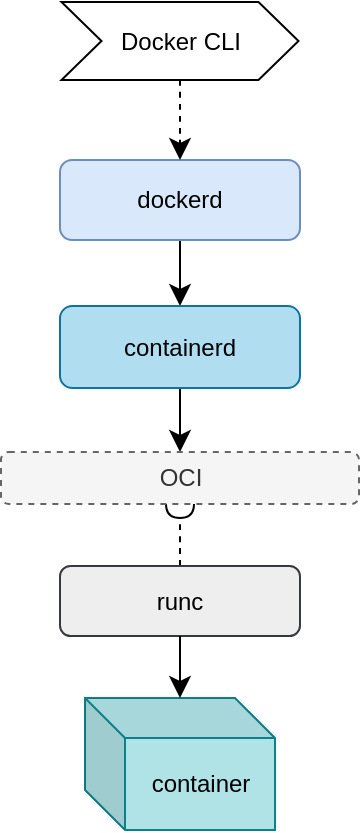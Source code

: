 <mxfile version="24.2.5" type="device">
  <diagram name="Page-1" id="1nIQndOr0USlizJHVGTK">
    <mxGraphModel dx="642" dy="538" grid="0" gridSize="10" guides="1" tooltips="1" connect="1" arrows="1" fold="1" page="0" pageScale="1" pageWidth="827" pageHeight="1169" math="0" shadow="0">
      <root>
        <mxCell id="0" />
        <mxCell id="1" parent="0" />
        <mxCell id="fRdf65A6xAK5P6ts9fCN-7" style="edgeStyle=none;curved=1;rounded=0;orthogonalLoop=1;jettySize=auto;html=1;entryX=0.5;entryY=0;entryDx=0;entryDy=0;fontSize=12;startSize=8;endSize=8;" edge="1" parent="1" source="fRdf65A6xAK5P6ts9fCN-1" target="fRdf65A6xAK5P6ts9fCN-3">
          <mxGeometry relative="1" as="geometry" />
        </mxCell>
        <mxCell id="fRdf65A6xAK5P6ts9fCN-1" value="dockerd" style="rounded=1;whiteSpace=wrap;html=1;fillColor=#dae8fc;strokeColor=#6c8ebf;" vertex="1" parent="1">
          <mxGeometry x="150" y="130" width="120" height="40" as="geometry" />
        </mxCell>
        <mxCell id="fRdf65A6xAK5P6ts9fCN-13" style="edgeStyle=none;curved=1;rounded=0;orthogonalLoop=1;jettySize=auto;html=1;entryX=0.5;entryY=0;entryDx=0;entryDy=0;fontSize=12;startSize=8;endSize=8;dashed=1;exitX=0.5;exitY=1;exitDx=0;exitDy=0;" edge="1" parent="1" source="fRdf65A6xAK5P6ts9fCN-14" target="fRdf65A6xAK5P6ts9fCN-1">
          <mxGeometry relative="1" as="geometry">
            <mxPoint x="210" y="94" as="sourcePoint" />
            <Array as="points" />
          </mxGeometry>
        </mxCell>
        <mxCell id="fRdf65A6xAK5P6ts9fCN-8" style="edgeStyle=none;curved=1;rounded=0;orthogonalLoop=1;jettySize=auto;html=1;entryX=0.5;entryY=0;entryDx=0;entryDy=0;fontSize=12;startSize=8;endSize=8;" edge="1" parent="1" source="fRdf65A6xAK5P6ts9fCN-3" target="fRdf65A6xAK5P6ts9fCN-5">
          <mxGeometry relative="1" as="geometry" />
        </mxCell>
        <mxCell id="fRdf65A6xAK5P6ts9fCN-3" value="containerd" style="rounded=1;whiteSpace=wrap;html=1;fillColor=#b1ddf0;strokeColor=#10739e;" vertex="1" parent="1">
          <mxGeometry x="150" y="203" width="120" height="41" as="geometry" />
        </mxCell>
        <mxCell id="fRdf65A6xAK5P6ts9fCN-9" style="edgeStyle=none;curved=1;rounded=0;orthogonalLoop=1;jettySize=auto;html=1;exitX=0.5;exitY=0;exitDx=0;exitDy=0;entryX=0.5;entryY=1;entryDx=0;entryDy=0;fontSize=12;startSize=8;endSize=5;dashed=1;endArrow=halfCircle;endFill=0;" edge="1" parent="1" source="fRdf65A6xAK5P6ts9fCN-4" target="fRdf65A6xAK5P6ts9fCN-5">
          <mxGeometry relative="1" as="geometry" />
        </mxCell>
        <mxCell id="fRdf65A6xAK5P6ts9fCN-4" value="runc" style="rounded=1;whiteSpace=wrap;html=1;fillColor=#eeeeee;strokeColor=#36393d;" vertex="1" parent="1">
          <mxGeometry x="150" y="333" width="120" height="35" as="geometry" />
        </mxCell>
        <mxCell id="fRdf65A6xAK5P6ts9fCN-5" value="OCI" style="rounded=1;whiteSpace=wrap;html=1;fillColor=#f5f5f5;strokeColor=#666666;dashed=1;fontColor=#333333;" vertex="1" parent="1">
          <mxGeometry x="120.5" y="276" width="179" height="26" as="geometry" />
        </mxCell>
        <mxCell id="fRdf65A6xAK5P6ts9fCN-6" value="container" style="shape=cube;whiteSpace=wrap;html=1;boundedLbl=1;backgroundOutline=1;darkOpacity=0.05;darkOpacity2=0.1;fillColor=#b0e3e6;strokeColor=#0e8088;" vertex="1" parent="1">
          <mxGeometry x="162.5" y="399" width="95" height="66" as="geometry" />
        </mxCell>
        <mxCell id="fRdf65A6xAK5P6ts9fCN-10" style="edgeStyle=none;curved=1;rounded=0;orthogonalLoop=1;jettySize=auto;html=1;exitX=0.5;exitY=1;exitDx=0;exitDy=0;entryX=0.5;entryY=0;entryDx=0;entryDy=0;entryPerimeter=0;fontSize=12;startSize=8;endSize=8;" edge="1" parent="1" source="fRdf65A6xAK5P6ts9fCN-4" target="fRdf65A6xAK5P6ts9fCN-6">
          <mxGeometry relative="1" as="geometry" />
        </mxCell>
        <mxCell id="fRdf65A6xAK5P6ts9fCN-14" value="Docker CLI" style="shape=step;perimeter=stepPerimeter;whiteSpace=wrap;html=1;fixedSize=1;" vertex="1" parent="1">
          <mxGeometry x="150.75" y="51" width="118.5" height="39" as="geometry" />
        </mxCell>
      </root>
    </mxGraphModel>
  </diagram>
</mxfile>

